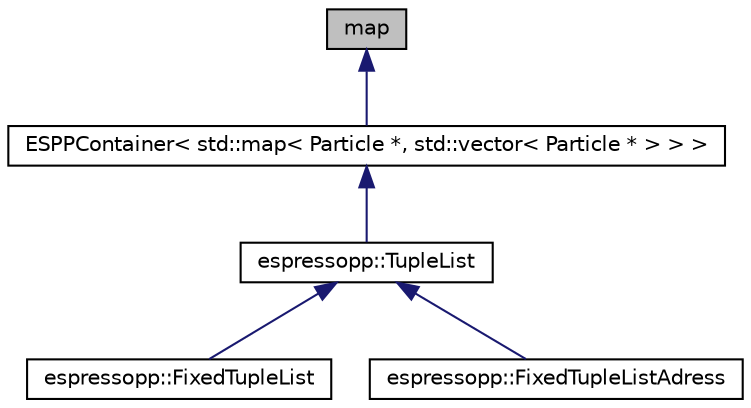 digraph G
{
  edge [fontname="Helvetica",fontsize="10",labelfontname="Helvetica",labelfontsize="10"];
  node [fontname="Helvetica",fontsize="10",shape=record];
  Node1 [label="map",height=0.2,width=0.4,color="black", fillcolor="grey75", style="filled" fontcolor="black"];
  Node1 -> Node2 [dir="back",color="midnightblue",fontsize="10",style="solid",fontname="Helvetica"];
  Node2 [label="ESPPContainer\< std::map\< Particle *, std::vector\< Particle * \> \> \>",height=0.2,width=0.4,color="black", fillcolor="white", style="filled",URL="$classespressopp_1_1esutil_1_1ESPPContainer.html"];
  Node2 -> Node3 [dir="back",color="midnightblue",fontsize="10",style="solid",fontname="Helvetica"];
  Node3 [label="espressopp::TupleList",height=0.2,width=0.4,color="black", fillcolor="white", style="filled",URL="$structespressopp_1_1TupleList.html"];
  Node3 -> Node4 [dir="back",color="midnightblue",fontsize="10",style="solid",fontname="Helvetica"];
  Node4 [label="espressopp::FixedTupleList",height=0.2,width=0.4,color="black", fillcolor="white", style="filled",URL="$classespressopp_1_1FixedTupleList.html"];
  Node3 -> Node5 [dir="back",color="midnightblue",fontsize="10",style="solid",fontname="Helvetica"];
  Node5 [label="espressopp::FixedTupleListAdress",height=0.2,width=0.4,color="black", fillcolor="white", style="filled",URL="$classespressopp_1_1FixedTupleListAdress.html"];
}
